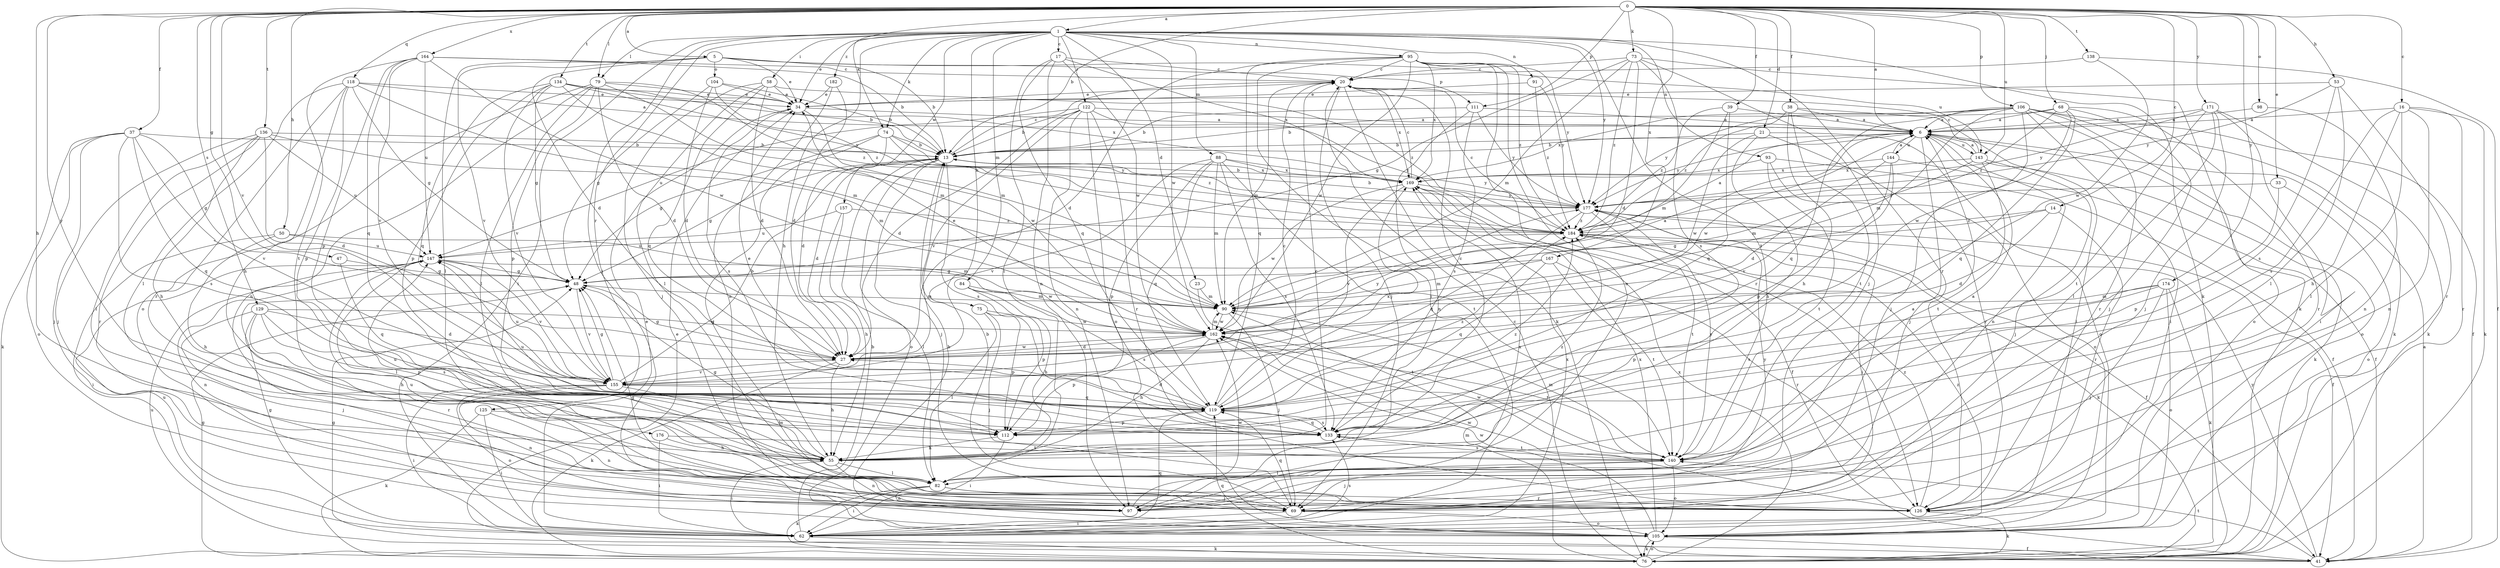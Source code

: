 strict digraph  {
0;
1;
5;
6;
13;
14;
16;
17;
20;
21;
23;
27;
33;
34;
37;
38;
39;
41;
47;
48;
50;
53;
55;
58;
62;
68;
69;
73;
74;
75;
76;
79;
82;
84;
88;
90;
91;
93;
95;
97;
98;
104;
105;
106;
111;
112;
118;
119;
122;
125;
126;
129;
133;
134;
136;
138;
140;
143;
144;
147;
155;
157;
162;
164;
167;
169;
171;
174;
176;
177;
182;
184;
0 -> 1  [label=a];
0 -> 5  [label=a];
0 -> 6  [label=a];
0 -> 13  [label=b];
0 -> 14  [label=c];
0 -> 16  [label=c];
0 -> 21  [label=d];
0 -> 33  [label=e];
0 -> 37  [label=f];
0 -> 38  [label=f];
0 -> 39  [label=f];
0 -> 47  [label=g];
0 -> 50  [label=h];
0 -> 53  [label=h];
0 -> 55  [label=h];
0 -> 68  [label=j];
0 -> 73  [label=k];
0 -> 74  [label=k];
0 -> 79  [label=l];
0 -> 98  [label=o];
0 -> 106  [label=p];
0 -> 111  [label=p];
0 -> 118  [label=q];
0 -> 129  [label=s];
0 -> 134  [label=t];
0 -> 136  [label=t];
0 -> 138  [label=t];
0 -> 143  [label=u];
0 -> 155  [label=v];
0 -> 164  [label=x];
0 -> 167  [label=x];
0 -> 171  [label=y];
0 -> 174  [label=y];
0 -> 176  [label=y];
1 -> 17  [label=c];
1 -> 23  [label=d];
1 -> 34  [label=e];
1 -> 55  [label=h];
1 -> 58  [label=i];
1 -> 62  [label=i];
1 -> 69  [label=j];
1 -> 74  [label=k];
1 -> 75  [label=k];
1 -> 76  [label=k];
1 -> 79  [label=l];
1 -> 84  [label=m];
1 -> 88  [label=m];
1 -> 91  [label=n];
1 -> 93  [label=n];
1 -> 95  [label=n];
1 -> 122  [label=r];
1 -> 125  [label=r];
1 -> 126  [label=r];
1 -> 140  [label=t];
1 -> 157  [label=w];
1 -> 162  [label=w];
1 -> 177  [label=y];
1 -> 182  [label=z];
5 -> 13  [label=b];
5 -> 27  [label=d];
5 -> 34  [label=e];
5 -> 82  [label=l];
5 -> 104  [label=o];
5 -> 111  [label=p];
5 -> 143  [label=u];
5 -> 155  [label=v];
6 -> 13  [label=b];
6 -> 69  [label=j];
6 -> 97  [label=n];
6 -> 105  [label=o];
6 -> 143  [label=u];
6 -> 144  [label=u];
6 -> 162  [label=w];
6 -> 177  [label=y];
13 -> 20  [label=c];
13 -> 27  [label=d];
13 -> 48  [label=g];
13 -> 69  [label=j];
13 -> 105  [label=o];
13 -> 133  [label=s];
13 -> 169  [label=x];
14 -> 27  [label=d];
14 -> 48  [label=g];
14 -> 126  [label=r];
14 -> 184  [label=z];
16 -> 6  [label=a];
16 -> 55  [label=h];
16 -> 76  [label=k];
16 -> 82  [label=l];
16 -> 97  [label=n];
16 -> 126  [label=r];
16 -> 133  [label=s];
17 -> 20  [label=c];
17 -> 82  [label=l];
17 -> 97  [label=n];
17 -> 119  [label=q];
17 -> 162  [label=w];
17 -> 169  [label=x];
20 -> 34  [label=e];
20 -> 69  [label=j];
20 -> 76  [label=k];
20 -> 90  [label=m];
20 -> 169  [label=x];
21 -> 13  [label=b];
21 -> 55  [label=h];
21 -> 105  [label=o];
21 -> 126  [label=r];
21 -> 162  [label=w];
23 -> 90  [label=m];
23 -> 140  [label=t];
27 -> 48  [label=g];
27 -> 55  [label=h];
27 -> 76  [label=k];
27 -> 155  [label=v];
27 -> 162  [label=w];
27 -> 177  [label=y];
33 -> 105  [label=o];
33 -> 112  [label=p];
33 -> 177  [label=y];
34 -> 6  [label=a];
34 -> 133  [label=s];
34 -> 162  [label=w];
37 -> 13  [label=b];
37 -> 48  [label=g];
37 -> 69  [label=j];
37 -> 76  [label=k];
37 -> 105  [label=o];
37 -> 119  [label=q];
37 -> 133  [label=s];
37 -> 155  [label=v];
38 -> 6  [label=a];
38 -> 55  [label=h];
38 -> 62  [label=i];
38 -> 140  [label=t];
38 -> 184  [label=z];
39 -> 6  [label=a];
39 -> 90  [label=m];
39 -> 119  [label=q];
39 -> 184  [label=z];
41 -> 6  [label=a];
41 -> 34  [label=e];
41 -> 48  [label=g];
41 -> 140  [label=t];
41 -> 147  [label=u];
41 -> 177  [label=y];
47 -> 48  [label=g];
47 -> 119  [label=q];
48 -> 90  [label=m];
48 -> 155  [label=v];
50 -> 55  [label=h];
50 -> 62  [label=i];
50 -> 90  [label=m];
50 -> 147  [label=u];
53 -> 34  [label=e];
53 -> 82  [label=l];
53 -> 126  [label=r];
53 -> 133  [label=s];
53 -> 177  [label=y];
55 -> 20  [label=c];
55 -> 48  [label=g];
55 -> 62  [label=i];
55 -> 82  [label=l];
55 -> 97  [label=n];
55 -> 147  [label=u];
55 -> 184  [label=z];
58 -> 27  [label=d];
58 -> 34  [label=e];
58 -> 69  [label=j];
58 -> 82  [label=l];
58 -> 119  [label=q];
58 -> 184  [label=z];
62 -> 13  [label=b];
62 -> 34  [label=e];
62 -> 48  [label=g];
62 -> 76  [label=k];
62 -> 119  [label=q];
62 -> 133  [label=s];
62 -> 147  [label=u];
62 -> 169  [label=x];
68 -> 6  [label=a];
68 -> 13  [label=b];
68 -> 69  [label=j];
68 -> 119  [label=q];
68 -> 126  [label=r];
68 -> 162  [label=w];
68 -> 184  [label=z];
69 -> 13  [label=b];
69 -> 62  [label=i];
69 -> 105  [label=o];
69 -> 119  [label=q];
73 -> 20  [label=c];
73 -> 27  [label=d];
73 -> 48  [label=g];
73 -> 69  [label=j];
73 -> 76  [label=k];
73 -> 90  [label=m];
73 -> 133  [label=s];
73 -> 184  [label=z];
74 -> 13  [label=b];
74 -> 27  [label=d];
74 -> 48  [label=g];
74 -> 69  [label=j];
74 -> 177  [label=y];
74 -> 184  [label=z];
75 -> 69  [label=j];
75 -> 82  [label=l];
75 -> 112  [label=p];
75 -> 162  [label=w];
76 -> 20  [label=c];
76 -> 48  [label=g];
76 -> 90  [label=m];
76 -> 105  [label=o];
76 -> 119  [label=q];
76 -> 169  [label=x];
79 -> 27  [label=d];
79 -> 34  [label=e];
79 -> 82  [label=l];
79 -> 90  [label=m];
79 -> 97  [label=n];
79 -> 105  [label=o];
79 -> 112  [label=p];
79 -> 184  [label=z];
82 -> 6  [label=a];
82 -> 62  [label=i];
82 -> 69  [label=j];
82 -> 76  [label=k];
82 -> 97  [label=n];
82 -> 126  [label=r];
84 -> 55  [label=h];
84 -> 90  [label=m];
84 -> 112  [label=p];
84 -> 133  [label=s];
88 -> 90  [label=m];
88 -> 112  [label=p];
88 -> 119  [label=q];
88 -> 133  [label=s];
88 -> 140  [label=t];
88 -> 155  [label=v];
88 -> 169  [label=x];
88 -> 177  [label=y];
90 -> 6  [label=a];
90 -> 69  [label=j];
90 -> 162  [label=w];
91 -> 34  [label=e];
91 -> 177  [label=y];
91 -> 184  [label=z];
93 -> 41  [label=f];
93 -> 105  [label=o];
93 -> 140  [label=t];
93 -> 169  [label=x];
95 -> 20  [label=c];
95 -> 27  [label=d];
95 -> 62  [label=i];
95 -> 97  [label=n];
95 -> 119  [label=q];
95 -> 126  [label=r];
95 -> 162  [label=w];
95 -> 169  [label=x];
95 -> 177  [label=y];
95 -> 184  [label=z];
97 -> 162  [label=w];
97 -> 169  [label=x];
97 -> 177  [label=y];
98 -> 6  [label=a];
98 -> 97  [label=n];
104 -> 13  [label=b];
104 -> 27  [label=d];
104 -> 34  [label=e];
104 -> 48  [label=g];
104 -> 184  [label=z];
105 -> 13  [label=b];
105 -> 41  [label=f];
105 -> 76  [label=k];
105 -> 162  [label=w];
105 -> 169  [label=x];
105 -> 184  [label=z];
106 -> 6  [label=a];
106 -> 41  [label=f];
106 -> 62  [label=i];
106 -> 69  [label=j];
106 -> 76  [label=k];
106 -> 90  [label=m];
106 -> 105  [label=o];
106 -> 119  [label=q];
106 -> 126  [label=r];
106 -> 169  [label=x];
106 -> 177  [label=y];
111 -> 6  [label=a];
111 -> 13  [label=b];
111 -> 97  [label=n];
111 -> 133  [label=s];
111 -> 177  [label=y];
112 -> 55  [label=h];
112 -> 62  [label=i];
118 -> 6  [label=a];
118 -> 34  [label=e];
118 -> 48  [label=g];
118 -> 55  [label=h];
118 -> 82  [label=l];
118 -> 90  [label=m];
118 -> 112  [label=p];
118 -> 126  [label=r];
119 -> 20  [label=c];
119 -> 27  [label=d];
119 -> 34  [label=e];
119 -> 112  [label=p];
119 -> 133  [label=s];
119 -> 169  [label=x];
119 -> 184  [label=z];
122 -> 6  [label=a];
122 -> 13  [label=b];
122 -> 27  [label=d];
122 -> 97  [label=n];
122 -> 105  [label=o];
122 -> 126  [label=r];
122 -> 147  [label=u];
122 -> 155  [label=v];
122 -> 184  [label=z];
125 -> 62  [label=i];
125 -> 76  [label=k];
125 -> 97  [label=n];
125 -> 133  [label=s];
126 -> 48  [label=g];
126 -> 76  [label=k];
126 -> 147  [label=u];
126 -> 162  [label=w];
126 -> 184  [label=z];
129 -> 27  [label=d];
129 -> 55  [label=h];
129 -> 69  [label=j];
129 -> 112  [label=p];
129 -> 126  [label=r];
129 -> 133  [label=s];
129 -> 162  [label=w];
133 -> 20  [label=c];
133 -> 119  [label=q];
133 -> 140  [label=t];
133 -> 147  [label=u];
133 -> 184  [label=z];
134 -> 13  [label=b];
134 -> 34  [label=e];
134 -> 48  [label=g];
134 -> 90  [label=m];
134 -> 112  [label=p];
134 -> 119  [label=q];
134 -> 155  [label=v];
134 -> 169  [label=x];
134 -> 177  [label=y];
136 -> 13  [label=b];
136 -> 27  [label=d];
136 -> 55  [label=h];
136 -> 69  [label=j];
136 -> 82  [label=l];
136 -> 90  [label=m];
136 -> 126  [label=r];
136 -> 147  [label=u];
138 -> 20  [label=c];
138 -> 41  [label=f];
138 -> 162  [label=w];
140 -> 6  [label=a];
140 -> 69  [label=j];
140 -> 82  [label=l];
140 -> 90  [label=m];
140 -> 105  [label=o];
140 -> 133  [label=s];
140 -> 162  [label=w];
140 -> 177  [label=y];
143 -> 6  [label=a];
143 -> 20  [label=c];
143 -> 69  [label=j];
143 -> 76  [label=k];
143 -> 90  [label=m];
143 -> 140  [label=t];
143 -> 169  [label=x];
144 -> 6  [label=a];
144 -> 27  [label=d];
144 -> 41  [label=f];
144 -> 112  [label=p];
144 -> 155  [label=v];
144 -> 169  [label=x];
147 -> 48  [label=g];
147 -> 82  [label=l];
147 -> 97  [label=n];
147 -> 155  [label=v];
147 -> 162  [label=w];
155 -> 13  [label=b];
155 -> 48  [label=g];
155 -> 55  [label=h];
155 -> 62  [label=i];
155 -> 97  [label=n];
155 -> 105  [label=o];
155 -> 119  [label=q];
155 -> 147  [label=u];
157 -> 55  [label=h];
157 -> 82  [label=l];
157 -> 147  [label=u];
157 -> 184  [label=z];
162 -> 27  [label=d];
162 -> 34  [label=e];
162 -> 55  [label=h];
162 -> 90  [label=m];
162 -> 112  [label=p];
162 -> 140  [label=t];
164 -> 13  [label=b];
164 -> 20  [label=c];
164 -> 112  [label=p];
164 -> 119  [label=q];
164 -> 140  [label=t];
164 -> 147  [label=u];
164 -> 155  [label=v];
164 -> 162  [label=w];
167 -> 48  [label=g];
167 -> 90  [label=m];
167 -> 119  [label=q];
167 -> 126  [label=r];
167 -> 140  [label=t];
169 -> 13  [label=b];
169 -> 20  [label=c];
169 -> 41  [label=f];
169 -> 155  [label=v];
169 -> 162  [label=w];
169 -> 177  [label=y];
171 -> 6  [label=a];
171 -> 62  [label=i];
171 -> 69  [label=j];
171 -> 76  [label=k];
171 -> 82  [label=l];
171 -> 140  [label=t];
171 -> 177  [label=y];
174 -> 69  [label=j];
174 -> 76  [label=k];
174 -> 90  [label=m];
174 -> 105  [label=o];
174 -> 112  [label=p];
174 -> 133  [label=s];
176 -> 55  [label=h];
176 -> 62  [label=i];
176 -> 140  [label=t];
177 -> 13  [label=b];
177 -> 41  [label=f];
177 -> 62  [label=i];
177 -> 119  [label=q];
177 -> 140  [label=t];
177 -> 184  [label=z];
182 -> 27  [label=d];
182 -> 34  [label=e];
182 -> 97  [label=n];
184 -> 6  [label=a];
184 -> 20  [label=c];
184 -> 41  [label=f];
184 -> 76  [label=k];
184 -> 147  [label=u];
}
